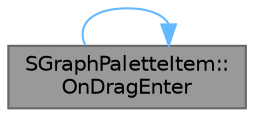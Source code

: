 digraph "SGraphPaletteItem::OnDragEnter"
{
 // INTERACTIVE_SVG=YES
 // LATEX_PDF_SIZE
  bgcolor="transparent";
  edge [fontname=Helvetica,fontsize=10,labelfontname=Helvetica,labelfontsize=10];
  node [fontname=Helvetica,fontsize=10,shape=box,height=0.2,width=0.4];
  rankdir="LR";
  Node1 [id="Node000001",label="SGraphPaletteItem::\lOnDragEnter",height=0.2,width=0.4,color="gray40", fillcolor="grey60", style="filled", fontcolor="black",tooltip="Called during drag and drop when the drag enters a widget."];
  Node1 -> Node1 [id="edge1_Node000001_Node000001",color="steelblue1",style="solid",tooltip=" "];
}
